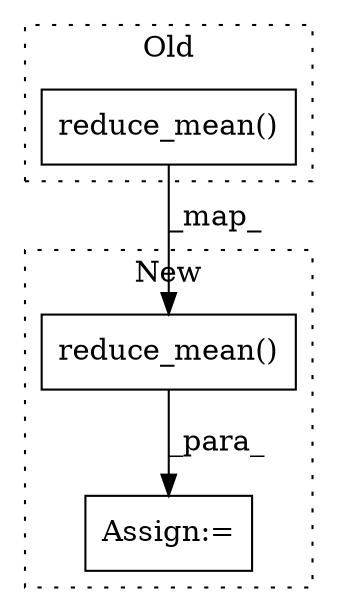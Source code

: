 digraph G {
subgraph cluster0 {
1 [label="reduce_mean()" a="75" s="8385,8424" l="15,9" shape="box"];
label = "Old";
style="dotted";
}
subgraph cluster1 {
2 [label="reduce_mean()" a="75" s="8522,8561" l="15,9" shape="box"];
3 [label="Assign:=" a="68" s="8519" l="3" shape="box"];
label = "New";
style="dotted";
}
1 -> 2 [label="_map_"];
2 -> 3 [label="_para_"];
}